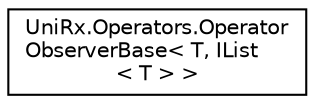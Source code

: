 digraph "Graphical Class Hierarchy"
{
 // LATEX_PDF_SIZE
  edge [fontname="Helvetica",fontsize="10",labelfontname="Helvetica",labelfontsize="10"];
  node [fontname="Helvetica",fontsize="10",shape=record];
  rankdir="LR";
  Node0 [label="UniRx.Operators.Operator\lObserverBase\< T, IList\l\< T \> \>",height=0.2,width=0.4,color="black", fillcolor="white", style="filled",URL="$class_uni_rx_1_1_operators_1_1_operator_observer_base.html",tooltip=" "];
}
